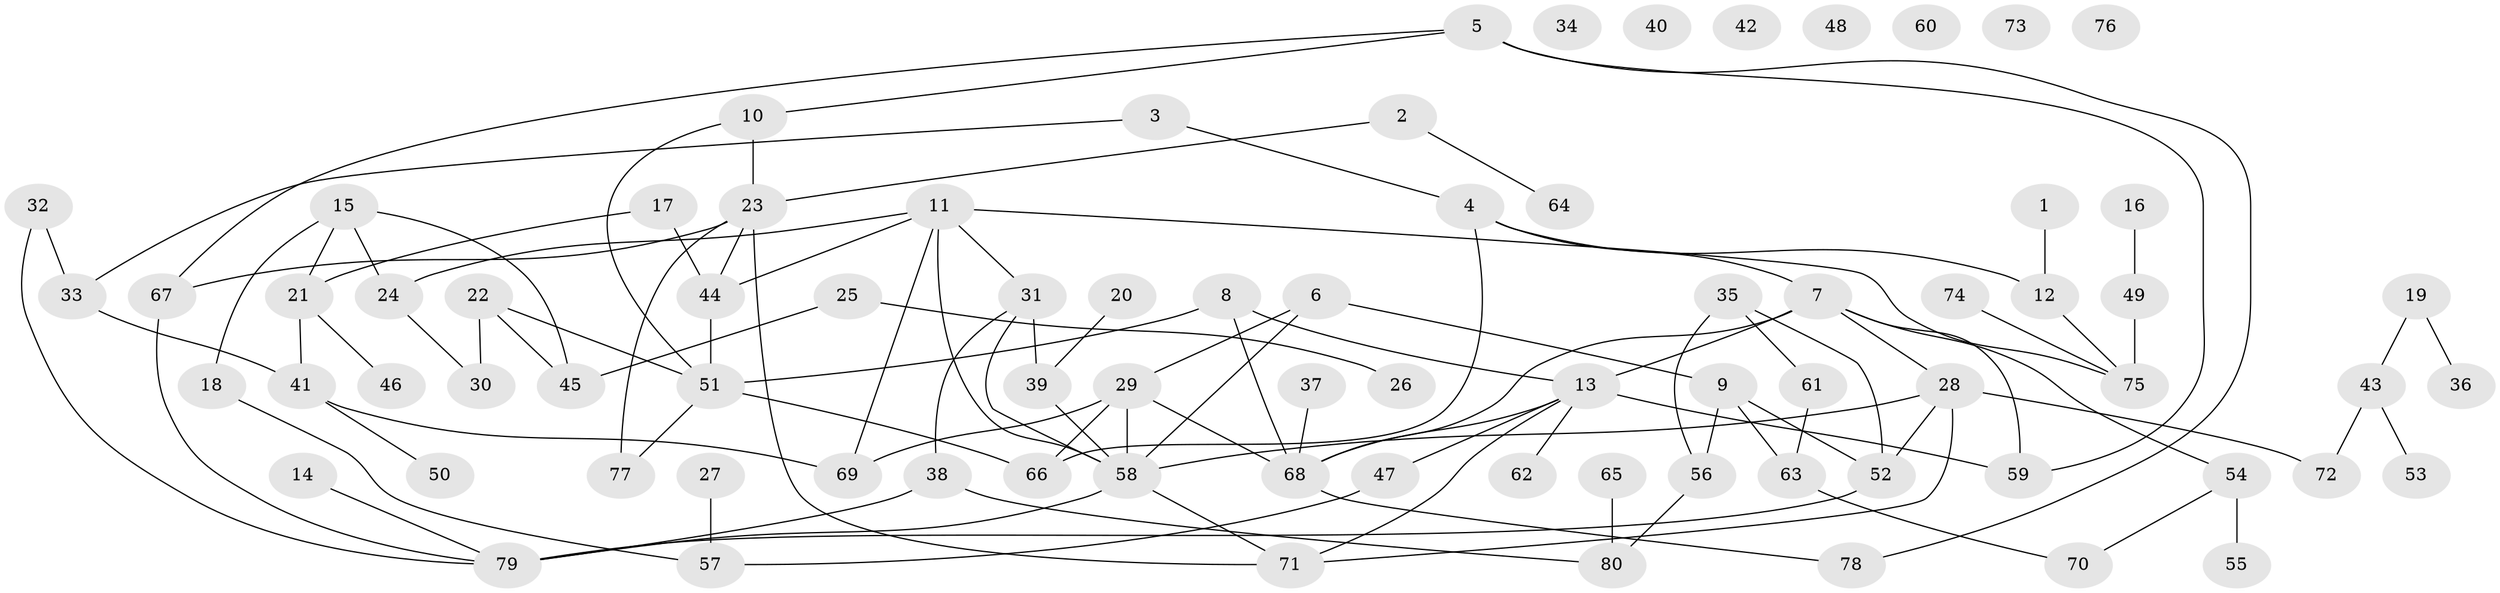 // coarse degree distribution, {2: 0.2, 5: 0.12, 10: 0.04, 4: 0.18, 3: 0.16, 1: 0.28, 6: 0.02}
// Generated by graph-tools (version 1.1) at 2025/48/03/04/25 22:48:01]
// undirected, 80 vertices, 107 edges
graph export_dot {
  node [color=gray90,style=filled];
  1;
  2;
  3;
  4;
  5;
  6;
  7;
  8;
  9;
  10;
  11;
  12;
  13;
  14;
  15;
  16;
  17;
  18;
  19;
  20;
  21;
  22;
  23;
  24;
  25;
  26;
  27;
  28;
  29;
  30;
  31;
  32;
  33;
  34;
  35;
  36;
  37;
  38;
  39;
  40;
  41;
  42;
  43;
  44;
  45;
  46;
  47;
  48;
  49;
  50;
  51;
  52;
  53;
  54;
  55;
  56;
  57;
  58;
  59;
  60;
  61;
  62;
  63;
  64;
  65;
  66;
  67;
  68;
  69;
  70;
  71;
  72;
  73;
  74;
  75;
  76;
  77;
  78;
  79;
  80;
  1 -- 12;
  2 -- 23;
  2 -- 64;
  3 -- 4;
  3 -- 33;
  4 -- 7;
  4 -- 12;
  4 -- 66;
  5 -- 10;
  5 -- 59;
  5 -- 67;
  5 -- 78;
  6 -- 9;
  6 -- 29;
  6 -- 58;
  7 -- 13;
  7 -- 28;
  7 -- 54;
  7 -- 59;
  7 -- 68;
  8 -- 13;
  8 -- 51;
  8 -- 68;
  9 -- 52;
  9 -- 56;
  9 -- 63;
  10 -- 23;
  10 -- 51;
  11 -- 24;
  11 -- 31;
  11 -- 44;
  11 -- 58;
  11 -- 69;
  11 -- 75;
  12 -- 75;
  13 -- 47;
  13 -- 59;
  13 -- 62;
  13 -- 68;
  13 -- 71;
  14 -- 79;
  15 -- 18;
  15 -- 21;
  15 -- 24;
  15 -- 45;
  16 -- 49;
  17 -- 21;
  17 -- 44;
  18 -- 57;
  19 -- 36;
  19 -- 43;
  20 -- 39;
  21 -- 41;
  21 -- 46;
  22 -- 30;
  22 -- 45;
  22 -- 51;
  23 -- 44;
  23 -- 67;
  23 -- 71;
  23 -- 77;
  24 -- 30;
  25 -- 26;
  25 -- 45;
  27 -- 57;
  28 -- 52;
  28 -- 58;
  28 -- 71;
  28 -- 72;
  29 -- 58;
  29 -- 66;
  29 -- 68;
  29 -- 69;
  31 -- 38;
  31 -- 39;
  31 -- 58;
  32 -- 33;
  32 -- 79;
  33 -- 41;
  35 -- 52;
  35 -- 56;
  35 -- 61;
  37 -- 68;
  38 -- 79;
  38 -- 80;
  39 -- 58;
  41 -- 50;
  41 -- 69;
  43 -- 53;
  43 -- 72;
  44 -- 51;
  47 -- 57;
  49 -- 75;
  51 -- 66;
  51 -- 77;
  52 -- 79;
  54 -- 55;
  54 -- 70;
  56 -- 80;
  58 -- 71;
  58 -- 79;
  61 -- 63;
  63 -- 70;
  65 -- 80;
  67 -- 79;
  68 -- 78;
  74 -- 75;
}
